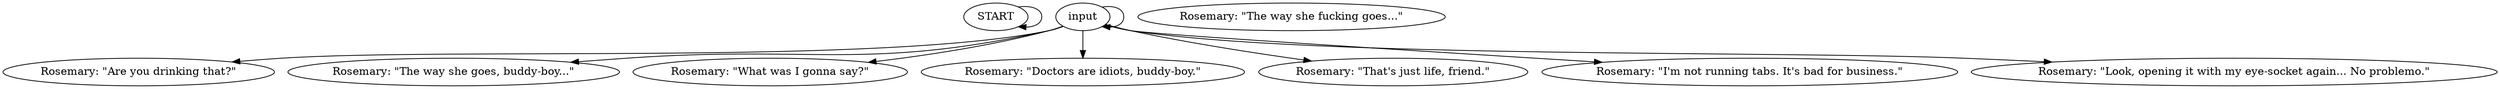 # VILLAGE / ROSEMARY barks
# Stuff Rosemary says.
# ==================================================
digraph G {
	  0 [label="START"];
	  1 [label="input"];
	  2 [label="Rosemary: \"Are you drinking that?\""];
	  3 [label="Rosemary: \"The way she goes, buddy-boy...\""];
	  4 [label="Rosemary: \"What was I gonna say?\""];
	  5 [label="Rosemary: \"Doctors are idiots, buddy-boy.\""];
	  6 [label="Rosemary: \"That's just life, friend.\""];
	  7 [label="Rosemary: \"The way she fucking goes...\""];
	  8 [label="Rosemary: \"I'm not running tabs. It's bad for business.\""];
	  9 [label="Rosemary: \"Look, opening it with my eye-socket again... No problemo.\""];
	  0 -> 0
	  1 -> 1
	  1 -> 2
	  1 -> 3
	  1 -> 4
	  1 -> 5
	  1 -> 6
	  1 -> 8
	  1 -> 9
}

